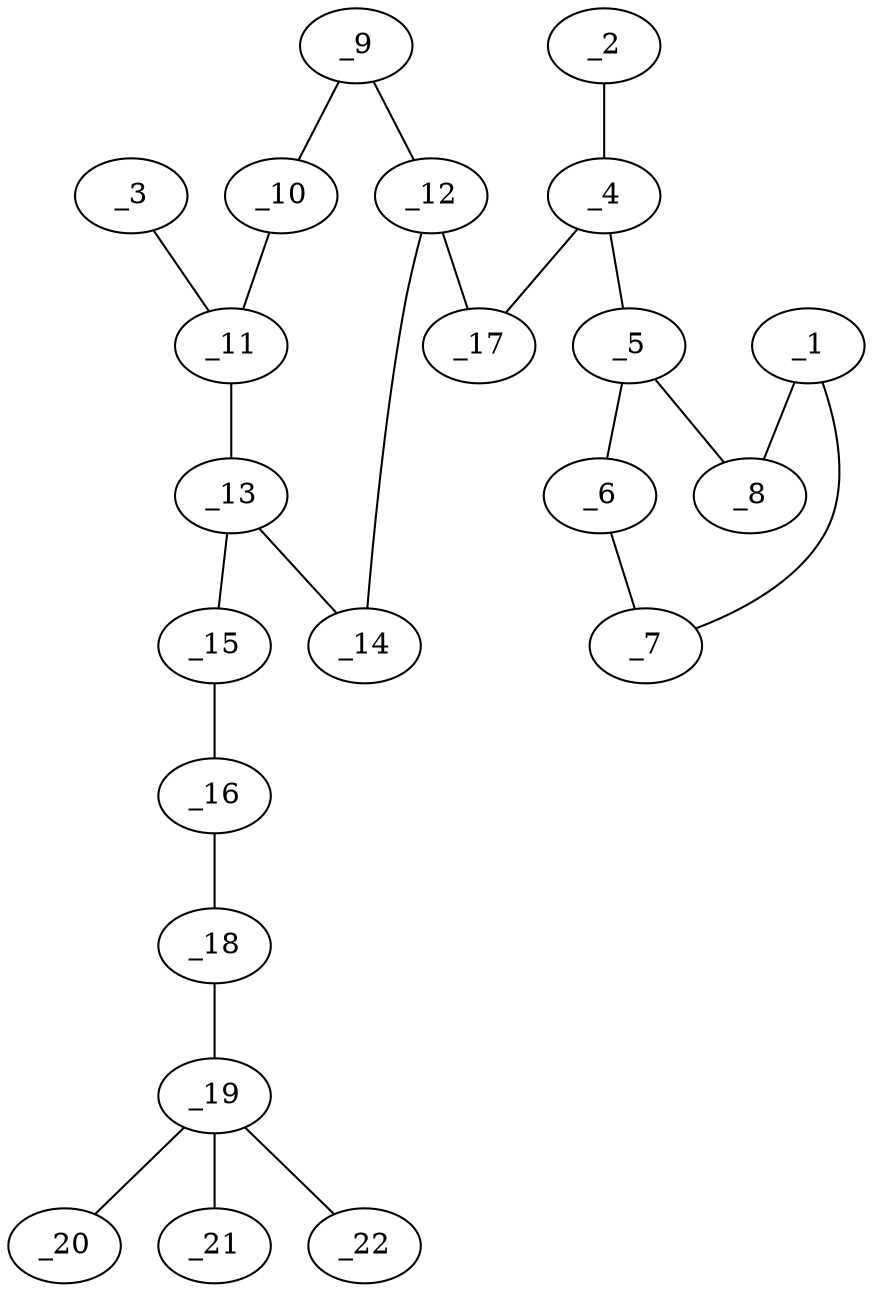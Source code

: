 graph molid668856 {
	_1	 [charge=0,
		chem=5,
		symbol="S  ",
		x="7.9128",
		y="-3.4182"];
	_7	 [charge=0,
		chem=1,
		symbol="C  ",
		x="7.4128",
		y="-4.2842"];
	_1 -- _7	 [valence=1];
	_8	 [charge=0,
		chem=1,
		symbol="C  ",
		x="7.2437",
		y="-2.6751"];
	_1 -- _8	 [valence=1];
	_2	 [charge=0,
		chem=5,
		symbol="S  ",
		x="4.5981",
		y="-3.0818"];
	_4	 [charge=0,
		chem=1,
		symbol="C  ",
		x="5.4641",
		y="-2.5818"];
	_2 -- _4	 [valence=2];
	_3	 [charge=0,
		chem=7,
		symbol="Cl ",
		x=2,
		y="0.4182"];
	_11	 [charge=0,
		chem=1,
		symbol="C  ",
		x="2.866",
		y="-0.0818"];
	_3 -- _11	 [valence=1];
	_5	 [charge=0,
		chem=1,
		symbol="C  ",
		x="6.3301",
		y="-3.0818"];
	_4 -- _5	 [valence=1];
	_17	 [charge=0,
		chem=4,
		symbol="N  ",
		x="5.4641",
		y="-1.5818"];
	_4 -- _17	 [valence=1];
	_6	 [charge=0,
		chem=1,
		symbol="C  ",
		x="6.4346",
		y="-4.0763"];
	_5 -- _6	 [valence=1];
	_5 -- _8	 [valence=2];
	_6 -- _7	 [valence=2];
	_9	 [charge=0,
		chem=1,
		symbol="C  ",
		x="3.732",
		y="-1.5818"];
	_10	 [charge=0,
		chem=1,
		symbol="C  ",
		x="2.866",
		y="-1.0818"];
	_9 -- _10	 [valence=1];
	_12	 [charge=0,
		chem=1,
		symbol="C  ",
		x="4.5981",
		y="-1.0818"];
	_9 -- _12	 [valence=2];
	_10 -- _11	 [valence=2];
	_13	 [charge=0,
		chem=1,
		symbol="C  ",
		x="3.7321",
		y="0.4182"];
	_11 -- _13	 [valence=1];
	_14	 [charge=0,
		chem=1,
		symbol="C  ",
		x="4.5981",
		y="-0.0818"];
	_12 -- _14	 [valence=1];
	_12 -- _17	 [valence=1];
	_13 -- _14	 [valence=2];
	_15	 [charge=0,
		chem=1,
		symbol="C  ",
		x="3.7321",
		y="1.4182"];
	_13 -- _15	 [valence=1];
	_16	 [charge=0,
		chem=4,
		symbol="N  ",
		x="4.5981",
		y="1.9182"];
	_15 -- _16	 [valence=2];
	_18	 [charge=0,
		chem=2,
		symbol="O  ",
		x="4.5981",
		y="2.9182"];
	_16 -- _18	 [valence=1];
	_19	 [charge=0,
		chem=1,
		symbol="C  ",
		x="5.4641",
		y="3.4182"];
	_18 -- _19	 [valence=1];
	_20	 [charge=0,
		chem=1,
		symbol="C  ",
		x="6.3301",
		y="3.9182"];
	_19 -- _20	 [valence=1];
	_21	 [charge=0,
		chem=1,
		symbol="C  ",
		x="5.9641",
		y="2.5522"];
	_19 -- _21	 [valence=1];
	_22	 [charge=0,
		chem=1,
		symbol="C  ",
		x="4.9641",
		y="4.2842"];
	_19 -- _22	 [valence=1];
}
